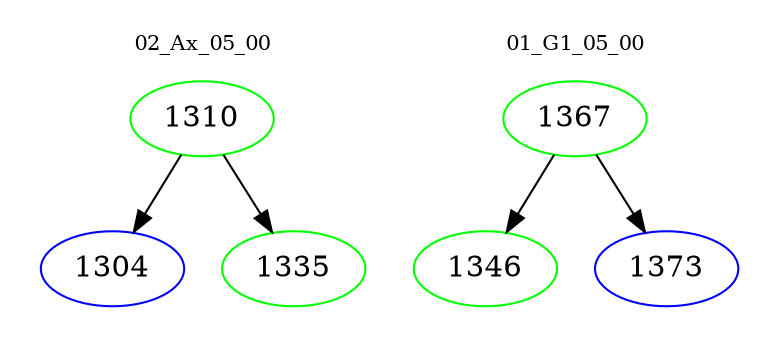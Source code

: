 digraph{
subgraph cluster_0 {
color = white
label = "02_Ax_05_00";
fontsize=10;
T0_1310 [label="1310", color="green"]
T0_1310 -> T0_1304 [color="black"]
T0_1304 [label="1304", color="blue"]
T0_1310 -> T0_1335 [color="black"]
T0_1335 [label="1335", color="green"]
}
subgraph cluster_1 {
color = white
label = "01_G1_05_00";
fontsize=10;
T1_1367 [label="1367", color="green"]
T1_1367 -> T1_1346 [color="black"]
T1_1346 [label="1346", color="green"]
T1_1367 -> T1_1373 [color="black"]
T1_1373 [label="1373", color="blue"]
}
}
